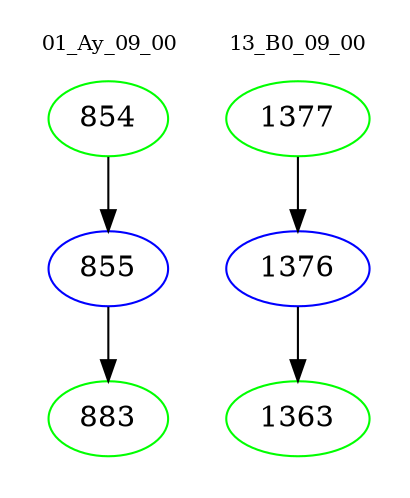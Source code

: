 digraph{
subgraph cluster_0 {
color = white
label = "01_Ay_09_00";
fontsize=10;
T0_854 [label="854", color="green"]
T0_854 -> T0_855 [color="black"]
T0_855 [label="855", color="blue"]
T0_855 -> T0_883 [color="black"]
T0_883 [label="883", color="green"]
}
subgraph cluster_1 {
color = white
label = "13_B0_09_00";
fontsize=10;
T1_1377 [label="1377", color="green"]
T1_1377 -> T1_1376 [color="black"]
T1_1376 [label="1376", color="blue"]
T1_1376 -> T1_1363 [color="black"]
T1_1363 [label="1363", color="green"]
}
}
